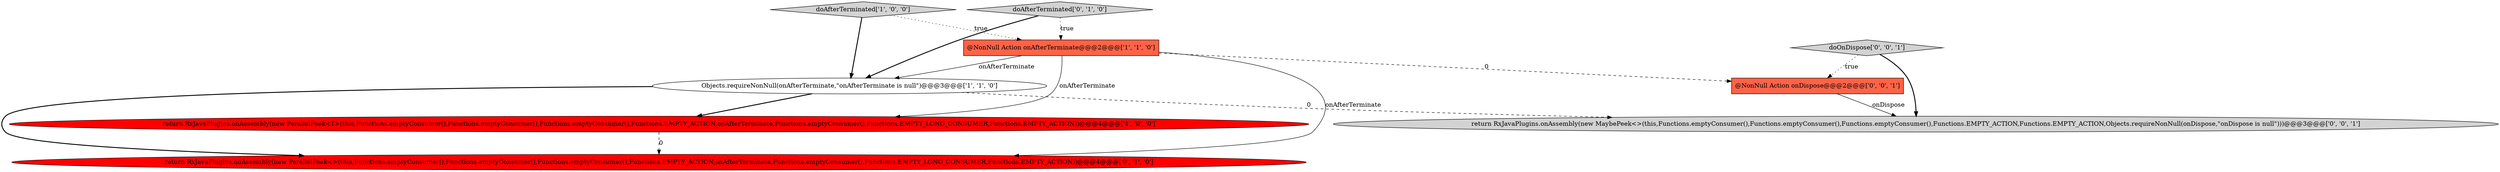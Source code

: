 digraph {
3 [style = filled, label = "@NonNull Action onAfterTerminate@@@2@@@['1', '1', '0']", fillcolor = tomato, shape = box image = "AAA0AAABBB1BBB"];
0 [style = filled, label = "doAfterTerminated['1', '0', '0']", fillcolor = lightgray, shape = diamond image = "AAA0AAABBB1BBB"];
6 [style = filled, label = "return RxJavaPlugins.onAssembly(new MaybePeek<>(this,Functions.emptyConsumer(),Functions.emptyConsumer(),Functions.emptyConsumer(),Functions.EMPTY_ACTION,Functions.EMPTY_ACTION,Objects.requireNonNull(onDispose,\"onDispose is null\")))@@@3@@@['0', '0', '1']", fillcolor = lightgray, shape = ellipse image = "AAA0AAABBB3BBB"];
1 [style = filled, label = "return RxJavaPlugins.onAssembly(new ParallelPeek<T>(this,Functions.emptyConsumer(),Functions.emptyConsumer(),Functions.emptyConsumer(),Functions.EMPTY_ACTION,onAfterTerminate,Functions.emptyConsumer(),Functions.EMPTY_LONG_CONSUMER,Functions.EMPTY_ACTION))@@@4@@@['1', '0', '0']", fillcolor = red, shape = ellipse image = "AAA1AAABBB1BBB"];
2 [style = filled, label = "Objects.requireNonNull(onAfterTerminate,\"onAfterTerminate is null\")@@@3@@@['1', '1', '0']", fillcolor = white, shape = ellipse image = "AAA0AAABBB1BBB"];
8 [style = filled, label = "doOnDispose['0', '0', '1']", fillcolor = lightgray, shape = diamond image = "AAA0AAABBB3BBB"];
4 [style = filled, label = "return RxJavaPlugins.onAssembly(new ParallelPeek<>(this,Functions.emptyConsumer(),Functions.emptyConsumer(),Functions.emptyConsumer(),Functions.EMPTY_ACTION,onAfterTerminate,Functions.emptyConsumer(),Functions.EMPTY_LONG_CONSUMER,Functions.EMPTY_ACTION))@@@4@@@['0', '1', '0']", fillcolor = red, shape = ellipse image = "AAA1AAABBB2BBB"];
5 [style = filled, label = "doAfterTerminated['0', '1', '0']", fillcolor = lightgray, shape = diamond image = "AAA0AAABBB2BBB"];
7 [style = filled, label = "@NonNull Action onDispose@@@2@@@['0', '0', '1']", fillcolor = tomato, shape = box image = "AAA0AAABBB3BBB"];
1->4 [style = dashed, label="0"];
3->2 [style = solid, label="onAfterTerminate"];
8->7 [style = dotted, label="true"];
7->6 [style = solid, label="onDispose"];
5->2 [style = bold, label=""];
3->1 [style = solid, label="onAfterTerminate"];
8->6 [style = bold, label=""];
0->3 [style = dotted, label="true"];
5->3 [style = dotted, label="true"];
2->4 [style = bold, label=""];
3->7 [style = dashed, label="0"];
2->1 [style = bold, label=""];
3->4 [style = solid, label="onAfterTerminate"];
0->2 [style = bold, label=""];
2->6 [style = dashed, label="0"];
}
